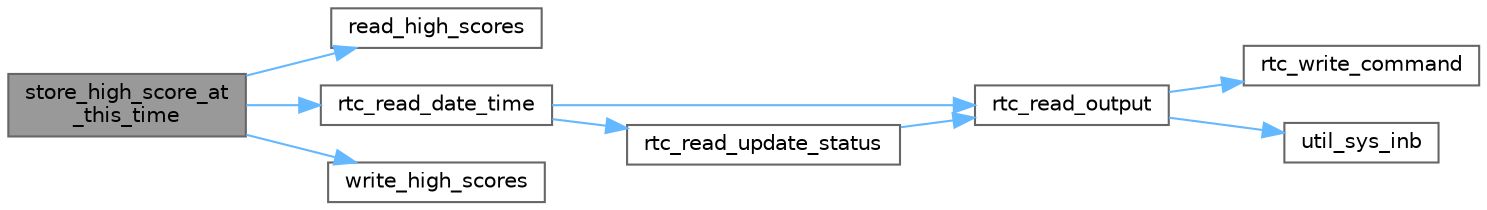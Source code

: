 digraph "store_high_score_at_this_time"
{
 // LATEX_PDF_SIZE
  bgcolor="transparent";
  edge [fontname=Helvetica,fontsize=10,labelfontname=Helvetica,labelfontsize=10];
  node [fontname=Helvetica,fontsize=10,shape=box,height=0.2,width=0.4];
  rankdir="LR";
  Node1 [id="Node000001",label="store_high_score_at\l_this_time",height=0.2,width=0.4,color="gray40", fillcolor="grey60", style="filled", fontcolor="black",tooltip="Stores the high score at the current time."];
  Node1 -> Node2 [id="edge9_Node000001_Node000002",color="steelblue1",style="solid",tooltip=" "];
  Node2 [id="Node000002",label="read_high_scores",height=0.2,width=0.4,color="grey40", fillcolor="white", style="filled",URL="$game__state_8c.html#ae6dd3d09c8c75ed82cd5bb3f7df932c5",tooltip="Reads the high scores from the file."];
  Node1 -> Node3 [id="edge10_Node000001_Node000003",color="steelblue1",style="solid",tooltip=" "];
  Node3 [id="Node000003",label="rtc_read_date_time",height=0.2,width=0.4,color="grey40", fillcolor="white", style="filled",URL="$rtc_8c.html#ad729e25c57b33567133bb039c8849184",tooltip="Reads the date and time from the RTC."];
  Node3 -> Node4 [id="edge11_Node000003_Node000004",color="steelblue1",style="solid",tooltip=" "];
  Node4 [id="Node000004",label="rtc_read_output",height=0.2,width=0.4,color="grey40", fillcolor="white", style="filled",URL="$rtc_8c.html#a8a8c176caf1a14755a4813b5fe4849ad",tooltip="Subscribes and enables RTC interrupts."];
  Node4 -> Node5 [id="edge12_Node000004_Node000005",color="steelblue1",style="solid",tooltip=" "];
  Node5 [id="Node000005",label="rtc_write_command",height=0.2,width=0.4,color="grey40", fillcolor="white", style="filled",URL="$rtc_8c.html#a7ea330c66482cd8560b44c1bc502ba7f",tooltip="Writes a command to the RTC."];
  Node4 -> Node6 [id="edge13_Node000004_Node000006",color="steelblue1",style="solid",tooltip=" "];
  Node6 [id="Node000006",label="util_sys_inb",height=0.2,width=0.4,color="grey40", fillcolor="white", style="filled",URL="$utils_8c.html#a79a031a8611f5b2d6afa4158e92b0fb4",tooltip="Function that reads a byte from a given port."];
  Node3 -> Node7 [id="edge14_Node000003_Node000007",color="steelblue1",style="solid",tooltip=" "];
  Node7 [id="Node000007",label="rtc_read_update_status",height=0.2,width=0.4,color="grey40", fillcolor="white", style="filled",URL="$rtc_8c.html#a3c1c44bff75e5f869f0a2d046ec447c4",tooltip="Reads the update status of the RTC."];
  Node7 -> Node4 [id="edge15_Node000007_Node000004",color="steelblue1",style="solid",tooltip=" "];
  Node1 -> Node8 [id="edge16_Node000001_Node000008",color="steelblue1",style="solid",tooltip=" "];
  Node8 [id="Node000008",label="write_high_scores",height=0.2,width=0.4,color="grey40", fillcolor="white", style="filled",URL="$game__state_8c.html#ab3dd64187b0a968fbd8302e924455e77",tooltip="Writes the high scores to the file."];
}
